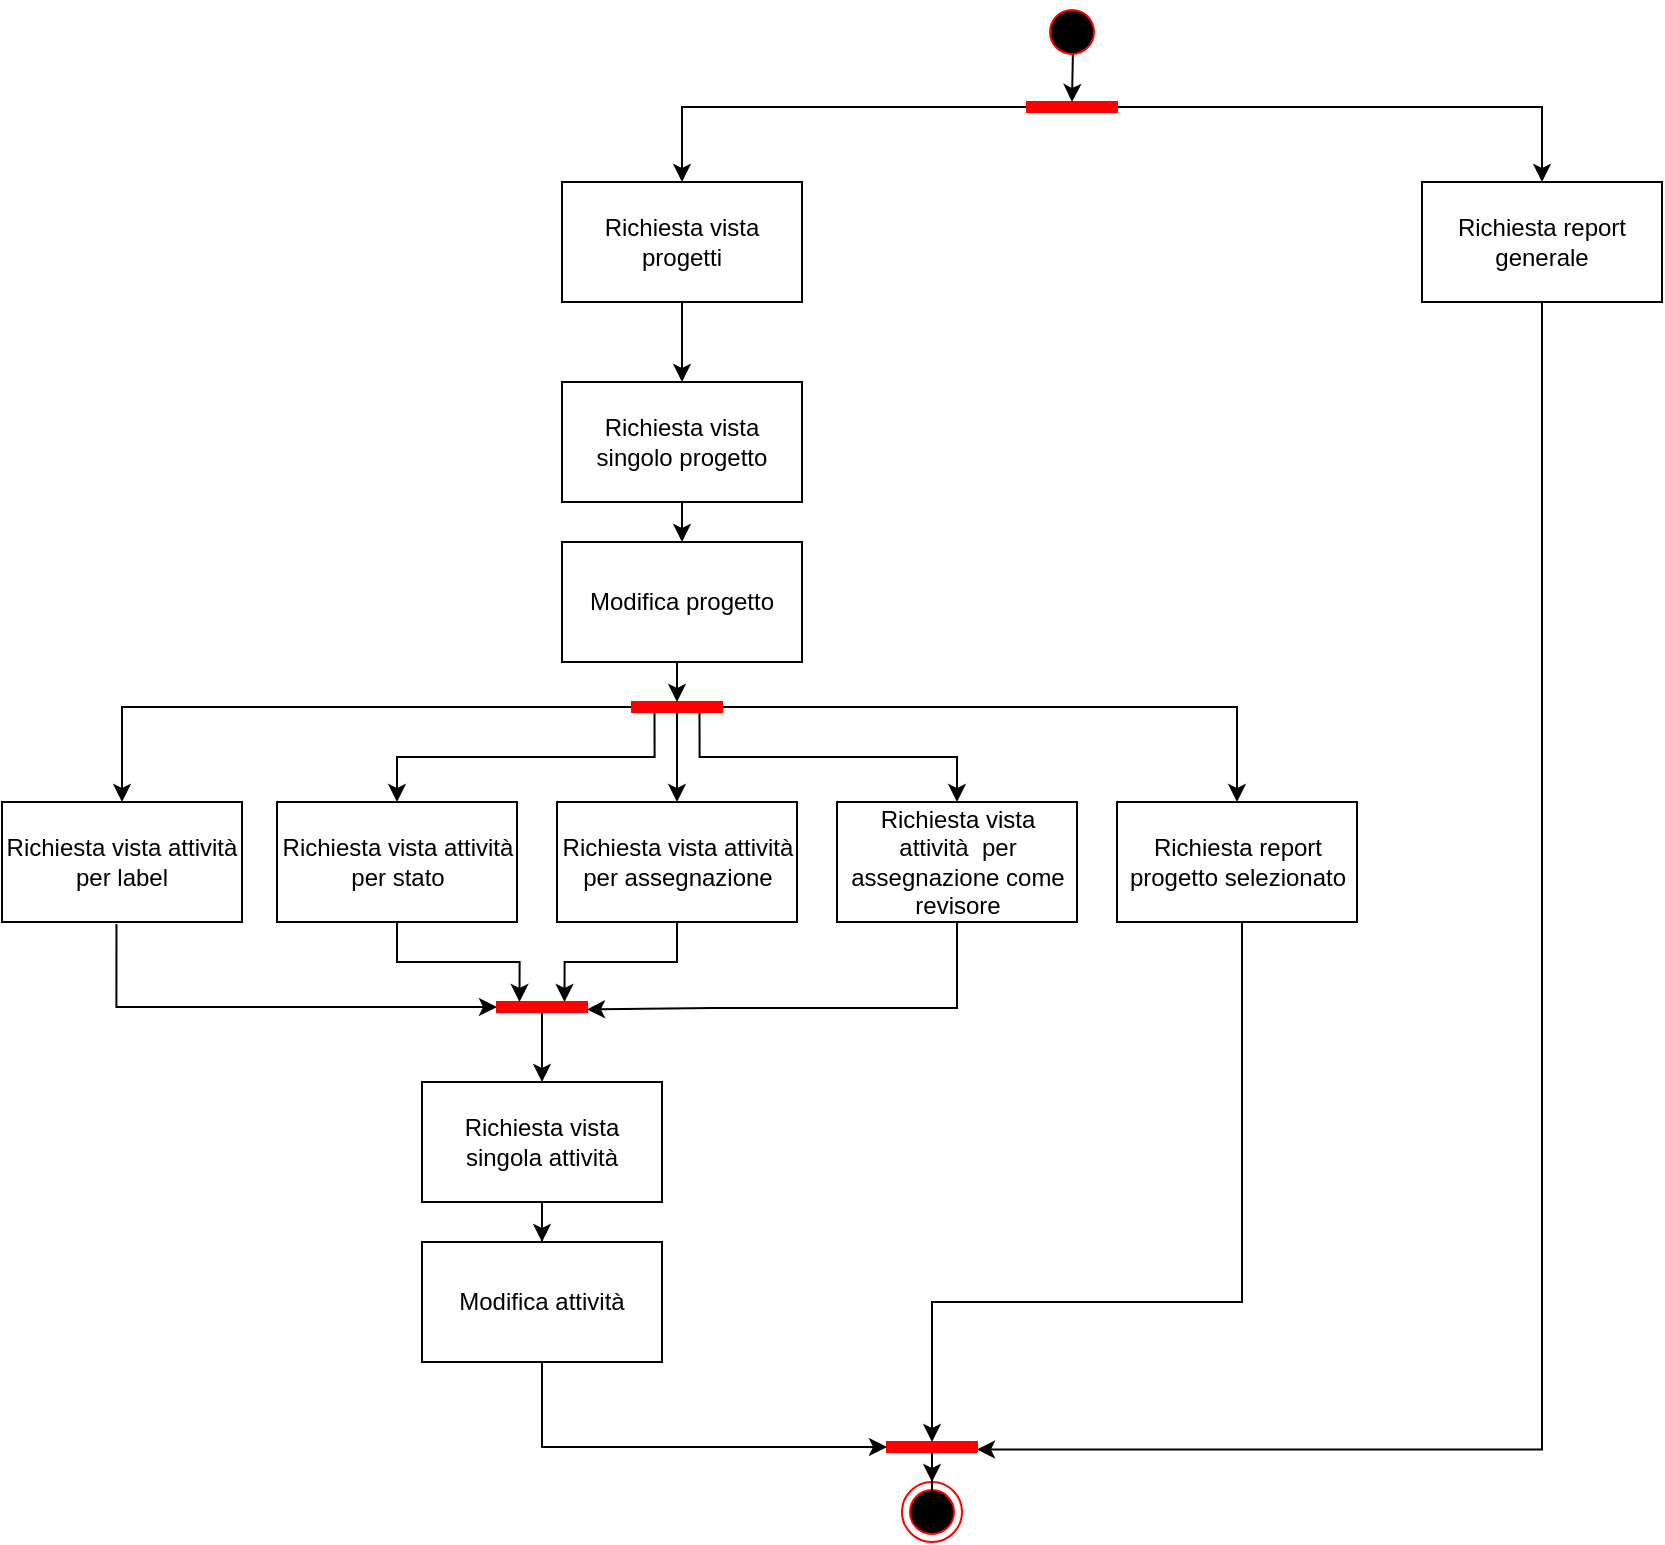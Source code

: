 <mxfile version="24.5.3" type="device">
  <diagram name="Page-1" id="e7e014a7-5840-1c2e-5031-d8a46d1fe8dd">
    <mxGraphModel dx="2074" dy="1196" grid="1" gridSize="10" guides="1" tooltips="1" connect="1" arrows="1" fold="1" page="1" pageScale="1" pageWidth="1169" pageHeight="826" background="none" math="0" shadow="0">
      <root>
        <mxCell id="0" />
        <mxCell id="1" parent="0" />
        <mxCell id="AD-FhkLAkygGiyz69JiG-41" value="" style="ellipse;shape=endState;fillColor=#000000;strokeColor=#ff0000" vertex="1" parent="1">
          <mxGeometry x="480" y="770" width="30" height="30" as="geometry" />
        </mxCell>
        <mxCell id="AD-FhkLAkygGiyz69JiG-99" style="edgeStyle=orthogonalEdgeStyle;rounded=0;orthogonalLoop=1;jettySize=auto;html=1;" edge="1" parent="1" source="AD-FhkLAkygGiyz69JiG-43" target="AD-FhkLAkygGiyz69JiG-41">
          <mxGeometry relative="1" as="geometry" />
        </mxCell>
        <mxCell id="AD-FhkLAkygGiyz69JiG-43" value="" style="whiteSpace=wrap;strokeColor=#FF0000;fillColor=#FF0000;direction=south;" vertex="1" parent="1">
          <mxGeometry x="472.5" y="750" width="45" height="5" as="geometry" />
        </mxCell>
        <mxCell id="AD-FhkLAkygGiyz69JiG-54" style="edgeStyle=orthogonalEdgeStyle;rounded=0;orthogonalLoop=1;jettySize=auto;html=1;entryX=0;entryY=0.5;entryDx=0;entryDy=0;exitX=0.515;exitY=0.85;exitDx=0;exitDy=0;exitPerimeter=0;" edge="1" parent="1" source="AD-FhkLAkygGiyz69JiG-44" target="AD-FhkLAkygGiyz69JiG-53">
          <mxGeometry relative="1" as="geometry" />
        </mxCell>
        <mxCell id="AD-FhkLAkygGiyz69JiG-44" value="" style="ellipse;shape=startState;fillColor=#000000;strokeColor=#ff0000;" vertex="1" parent="1">
          <mxGeometry x="550" y="30" width="30" height="30" as="geometry" />
        </mxCell>
        <mxCell id="AD-FhkLAkygGiyz69JiG-95" style="edgeStyle=orthogonalEdgeStyle;rounded=0;orthogonalLoop=1;jettySize=auto;html=1;" edge="1" parent="1" source="AD-FhkLAkygGiyz69JiG-47" target="AD-FhkLAkygGiyz69JiG-50">
          <mxGeometry relative="1" as="geometry" />
        </mxCell>
        <mxCell id="AD-FhkLAkygGiyz69JiG-47" value="Richiesta vista progetti" style="rounded=0;whiteSpace=wrap;html=1;" vertex="1" parent="1">
          <mxGeometry x="310" y="120" width="120" height="60" as="geometry" />
        </mxCell>
        <mxCell id="AD-FhkLAkygGiyz69JiG-98" style="edgeStyle=orthogonalEdgeStyle;rounded=0;orthogonalLoop=1;jettySize=auto;html=1;entryX=0.75;entryY=0;entryDx=0;entryDy=0;" edge="1" parent="1" source="AD-FhkLAkygGiyz69JiG-48" target="AD-FhkLAkygGiyz69JiG-43">
          <mxGeometry relative="1" as="geometry">
            <Array as="points">
              <mxPoint x="800" y="754" />
            </Array>
          </mxGeometry>
        </mxCell>
        <mxCell id="AD-FhkLAkygGiyz69JiG-48" value="Richiesta report generale" style="rounded=0;whiteSpace=wrap;html=1;" vertex="1" parent="1">
          <mxGeometry x="740" y="120" width="120" height="60" as="geometry" />
        </mxCell>
        <mxCell id="AD-FhkLAkygGiyz69JiG-86" style="edgeStyle=orthogonalEdgeStyle;rounded=0;orthogonalLoop=1;jettySize=auto;html=1;exitX=0.5;exitY=1;exitDx=0;exitDy=0;entryX=0.5;entryY=0;entryDx=0;entryDy=0;" edge="1" parent="1" source="AD-FhkLAkygGiyz69JiG-50" target="AD-FhkLAkygGiyz69JiG-85">
          <mxGeometry relative="1" as="geometry" />
        </mxCell>
        <mxCell id="AD-FhkLAkygGiyz69JiG-50" value="Richiesta vista singolo progetto" style="rounded=0;whiteSpace=wrap;html=1;" vertex="1" parent="1">
          <mxGeometry x="310" y="220" width="120" height="60" as="geometry" />
        </mxCell>
        <mxCell id="AD-FhkLAkygGiyz69JiG-56" style="edgeStyle=orthogonalEdgeStyle;rounded=0;orthogonalLoop=1;jettySize=auto;html=1;exitX=0.5;exitY=1;exitDx=0;exitDy=0;entryX=0.5;entryY=0;entryDx=0;entryDy=0;" edge="1" parent="1" source="AD-FhkLAkygGiyz69JiG-53" target="AD-FhkLAkygGiyz69JiG-47">
          <mxGeometry relative="1" as="geometry">
            <Array as="points">
              <mxPoint x="370" y="83" />
            </Array>
          </mxGeometry>
        </mxCell>
        <mxCell id="AD-FhkLAkygGiyz69JiG-58" style="edgeStyle=orthogonalEdgeStyle;rounded=0;orthogonalLoop=1;jettySize=auto;html=1;entryX=0.5;entryY=0;entryDx=0;entryDy=0;" edge="1" parent="1" source="AD-FhkLAkygGiyz69JiG-53" target="AD-FhkLAkygGiyz69JiG-48">
          <mxGeometry relative="1" as="geometry" />
        </mxCell>
        <mxCell id="AD-FhkLAkygGiyz69JiG-53" value="" style="whiteSpace=wrap;strokeColor=#FF0000;fillColor=#FF0000;direction=south;" vertex="1" parent="1">
          <mxGeometry x="542.5" y="80" width="45" height="5" as="geometry" />
        </mxCell>
        <mxCell id="AD-FhkLAkygGiyz69JiG-71" style="edgeStyle=orthogonalEdgeStyle;rounded=0;orthogonalLoop=1;jettySize=auto;html=1;entryX=0.5;entryY=0;entryDx=0;entryDy=0;" edge="1" parent="1" source="AD-FhkLAkygGiyz69JiG-64" target="AD-FhkLAkygGiyz69JiG-66">
          <mxGeometry relative="1" as="geometry">
            <mxPoint x="87.5" y="430" as="targetPoint" />
          </mxGeometry>
        </mxCell>
        <mxCell id="AD-FhkLAkygGiyz69JiG-72" style="edgeStyle=orthogonalEdgeStyle;rounded=0;orthogonalLoop=1;jettySize=auto;html=1;entryX=0.5;entryY=0;entryDx=0;entryDy=0;exitX=1;exitY=0.75;exitDx=0;exitDy=0;" edge="1" parent="1" source="AD-FhkLAkygGiyz69JiG-64" target="AD-FhkLAkygGiyz69JiG-67">
          <mxGeometry relative="1" as="geometry" />
        </mxCell>
        <mxCell id="AD-FhkLAkygGiyz69JiG-73" style="edgeStyle=orthogonalEdgeStyle;rounded=0;orthogonalLoop=1;jettySize=auto;html=1;entryX=0.5;entryY=0;entryDx=0;entryDy=0;" edge="1" parent="1" source="AD-FhkLAkygGiyz69JiG-64" target="AD-FhkLAkygGiyz69JiG-68">
          <mxGeometry relative="1" as="geometry" />
        </mxCell>
        <mxCell id="AD-FhkLAkygGiyz69JiG-74" style="edgeStyle=orthogonalEdgeStyle;rounded=0;orthogonalLoop=1;jettySize=auto;html=1;entryX=0.5;entryY=0;entryDx=0;entryDy=0;exitX=1;exitY=0.25;exitDx=0;exitDy=0;" edge="1" parent="1" source="AD-FhkLAkygGiyz69JiG-64" target="AD-FhkLAkygGiyz69JiG-69">
          <mxGeometry relative="1" as="geometry" />
        </mxCell>
        <mxCell id="AD-FhkLAkygGiyz69JiG-75" style="edgeStyle=orthogonalEdgeStyle;rounded=0;orthogonalLoop=1;jettySize=auto;html=1;entryX=0.5;entryY=0;entryDx=0;entryDy=0;exitX=0.5;exitY=0;exitDx=0;exitDy=0;" edge="1" parent="1" source="AD-FhkLAkygGiyz69JiG-64" target="AD-FhkLAkygGiyz69JiG-70">
          <mxGeometry relative="1" as="geometry" />
        </mxCell>
        <mxCell id="AD-FhkLAkygGiyz69JiG-64" value="" style="whiteSpace=wrap;strokeColor=#FF0000;fillColor=#FF0000;direction=south;" vertex="1" parent="1">
          <mxGeometry x="345" y="380" width="45" height="5" as="geometry" />
        </mxCell>
        <mxCell id="AD-FhkLAkygGiyz69JiG-81" style="edgeStyle=orthogonalEdgeStyle;rounded=0;orthogonalLoop=1;jettySize=auto;html=1;entryX=0.5;entryY=1;entryDx=0;entryDy=0;exitX=0.477;exitY=1.016;exitDx=0;exitDy=0;exitPerimeter=0;" edge="1" parent="1" target="AD-FhkLAkygGiyz69JiG-79">
          <mxGeometry relative="1" as="geometry">
            <mxPoint x="87.24" y="490.96" as="sourcePoint" />
            <Array as="points">
              <mxPoint x="87" y="533" />
            </Array>
          </mxGeometry>
        </mxCell>
        <mxCell id="AD-FhkLAkygGiyz69JiG-66" value="Richiesta vista attività per label" style="rounded=0;whiteSpace=wrap;html=1;" vertex="1" parent="1">
          <mxGeometry x="30" y="430" width="120" height="60" as="geometry" />
        </mxCell>
        <mxCell id="AD-FhkLAkygGiyz69JiG-82" style="edgeStyle=orthogonalEdgeStyle;rounded=0;orthogonalLoop=1;jettySize=auto;html=1;entryX=0;entryY=0.75;entryDx=0;entryDy=0;" edge="1" parent="1" source="AD-FhkLAkygGiyz69JiG-67" target="AD-FhkLAkygGiyz69JiG-79">
          <mxGeometry relative="1" as="geometry" />
        </mxCell>
        <mxCell id="AD-FhkLAkygGiyz69JiG-67" value="Richiesta vista attività per stato" style="rounded=0;whiteSpace=wrap;html=1;" vertex="1" parent="1">
          <mxGeometry x="167.5" y="430" width="120" height="60" as="geometry" />
        </mxCell>
        <mxCell id="AD-FhkLAkygGiyz69JiG-83" style="edgeStyle=orthogonalEdgeStyle;rounded=0;orthogonalLoop=1;jettySize=auto;html=1;entryX=0;entryY=0.25;entryDx=0;entryDy=0;" edge="1" parent="1" source="AD-FhkLAkygGiyz69JiG-68" target="AD-FhkLAkygGiyz69JiG-79">
          <mxGeometry relative="1" as="geometry" />
        </mxCell>
        <mxCell id="AD-FhkLAkygGiyz69JiG-68" value="Richiesta vista attività per assegnazione" style="rounded=0;whiteSpace=wrap;html=1;" vertex="1" parent="1">
          <mxGeometry x="307.5" y="430" width="120" height="60" as="geometry" />
        </mxCell>
        <mxCell id="AD-FhkLAkygGiyz69JiG-84" style="edgeStyle=orthogonalEdgeStyle;rounded=0;orthogonalLoop=1;jettySize=auto;html=1;entryX=0.75;entryY=0;entryDx=0;entryDy=0;" edge="1" parent="1" source="AD-FhkLAkygGiyz69JiG-69" target="AD-FhkLAkygGiyz69JiG-79">
          <mxGeometry relative="1" as="geometry">
            <Array as="points">
              <mxPoint x="507.5" y="533" />
              <mxPoint x="385.5" y="533" />
            </Array>
          </mxGeometry>
        </mxCell>
        <mxCell id="AD-FhkLAkygGiyz69JiG-69" value="Richiesta vista attività&amp;nbsp;&amp;nbsp;per assegnazione come revisore" style="rounded=0;whiteSpace=wrap;html=1;" vertex="1" parent="1">
          <mxGeometry x="447.5" y="430" width="120" height="60" as="geometry" />
        </mxCell>
        <mxCell id="AD-FhkLAkygGiyz69JiG-97" style="edgeStyle=orthogonalEdgeStyle;rounded=0;orthogonalLoop=1;jettySize=auto;html=1;entryX=0;entryY=0.5;entryDx=0;entryDy=0;" edge="1" parent="1" source="AD-FhkLAkygGiyz69JiG-70" target="AD-FhkLAkygGiyz69JiG-43">
          <mxGeometry relative="1" as="geometry">
            <Array as="points">
              <mxPoint x="650" y="680" />
              <mxPoint x="495" y="680" />
            </Array>
          </mxGeometry>
        </mxCell>
        <mxCell id="AD-FhkLAkygGiyz69JiG-70" value="Richiesta report progetto selezionato" style="rounded=0;whiteSpace=wrap;html=1;" vertex="1" parent="1">
          <mxGeometry x="587.5" y="430" width="120" height="60" as="geometry" />
        </mxCell>
        <mxCell id="AD-FhkLAkygGiyz69JiG-89" style="edgeStyle=orthogonalEdgeStyle;rounded=0;orthogonalLoop=1;jettySize=auto;html=1;entryX=0.5;entryY=0;entryDx=0;entryDy=0;" edge="1" parent="1" source="AD-FhkLAkygGiyz69JiG-77" target="AD-FhkLAkygGiyz69JiG-88">
          <mxGeometry relative="1" as="geometry" />
        </mxCell>
        <mxCell id="AD-FhkLAkygGiyz69JiG-77" value="Richiesta vista singola attività" style="rounded=0;whiteSpace=wrap;html=1;" vertex="1" parent="1">
          <mxGeometry x="240" y="570" width="120" height="60" as="geometry" />
        </mxCell>
        <mxCell id="AD-FhkLAkygGiyz69JiG-80" style="edgeStyle=orthogonalEdgeStyle;rounded=0;orthogonalLoop=1;jettySize=auto;html=1;entryX=0.5;entryY=0;entryDx=0;entryDy=0;" edge="1" parent="1" source="AD-FhkLAkygGiyz69JiG-79" target="AD-FhkLAkygGiyz69JiG-77">
          <mxGeometry relative="1" as="geometry" />
        </mxCell>
        <mxCell id="AD-FhkLAkygGiyz69JiG-79" value="" style="whiteSpace=wrap;strokeColor=#FF0000;fillColor=#FF0000;direction=south;" vertex="1" parent="1">
          <mxGeometry x="277.5" y="530" width="45" height="5" as="geometry" />
        </mxCell>
        <mxCell id="AD-FhkLAkygGiyz69JiG-87" style="edgeStyle=orthogonalEdgeStyle;rounded=0;orthogonalLoop=1;jettySize=auto;html=1;exitX=0.5;exitY=1;exitDx=0;exitDy=0;entryX=0;entryY=0.5;entryDx=0;entryDy=0;" edge="1" parent="1" source="AD-FhkLAkygGiyz69JiG-85" target="AD-FhkLAkygGiyz69JiG-64">
          <mxGeometry relative="1" as="geometry" />
        </mxCell>
        <mxCell id="AD-FhkLAkygGiyz69JiG-85" value="Modifica progetto" style="rounded=0;whiteSpace=wrap;html=1;" vertex="1" parent="1">
          <mxGeometry x="310" y="300" width="120" height="60" as="geometry" />
        </mxCell>
        <mxCell id="AD-FhkLAkygGiyz69JiG-96" style="edgeStyle=orthogonalEdgeStyle;rounded=0;orthogonalLoop=1;jettySize=auto;html=1;entryX=0.5;entryY=1;entryDx=0;entryDy=0;" edge="1" parent="1" source="AD-FhkLAkygGiyz69JiG-88" target="AD-FhkLAkygGiyz69JiG-43">
          <mxGeometry relative="1" as="geometry">
            <Array as="points">
              <mxPoint x="300" y="753" />
            </Array>
          </mxGeometry>
        </mxCell>
        <mxCell id="AD-FhkLAkygGiyz69JiG-88" value="Modifica attività" style="rounded=0;whiteSpace=wrap;html=1;" vertex="1" parent="1">
          <mxGeometry x="240" y="650" width="120" height="60" as="geometry" />
        </mxCell>
      </root>
    </mxGraphModel>
  </diagram>
</mxfile>
